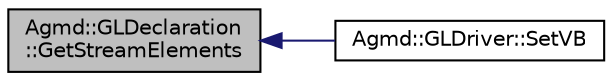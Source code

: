 digraph "Agmd::GLDeclaration::GetStreamElements"
{
  edge [fontname="Helvetica",fontsize="10",labelfontname="Helvetica",labelfontsize="10"];
  node [fontname="Helvetica",fontsize="10",shape=record];
  rankdir="LR";
  Node1 [label="Agmd::GLDeclaration\l::GetStreamElements",height=0.2,width=0.4,color="black", fillcolor="grey75", style="filled" fontcolor="black"];
  Node1 -> Node2 [dir="back",color="midnightblue",fontsize="10",style="solid",fontname="Helvetica"];
  Node2 [label="Agmd::GLDriver::SetVB",height=0.2,width=0.4,color="black", fillcolor="white", style="filled",URL="$class_agmd_1_1_g_l_driver.html#a8a5b85d5128c13de54ffad58c3e54c7b"];
}
